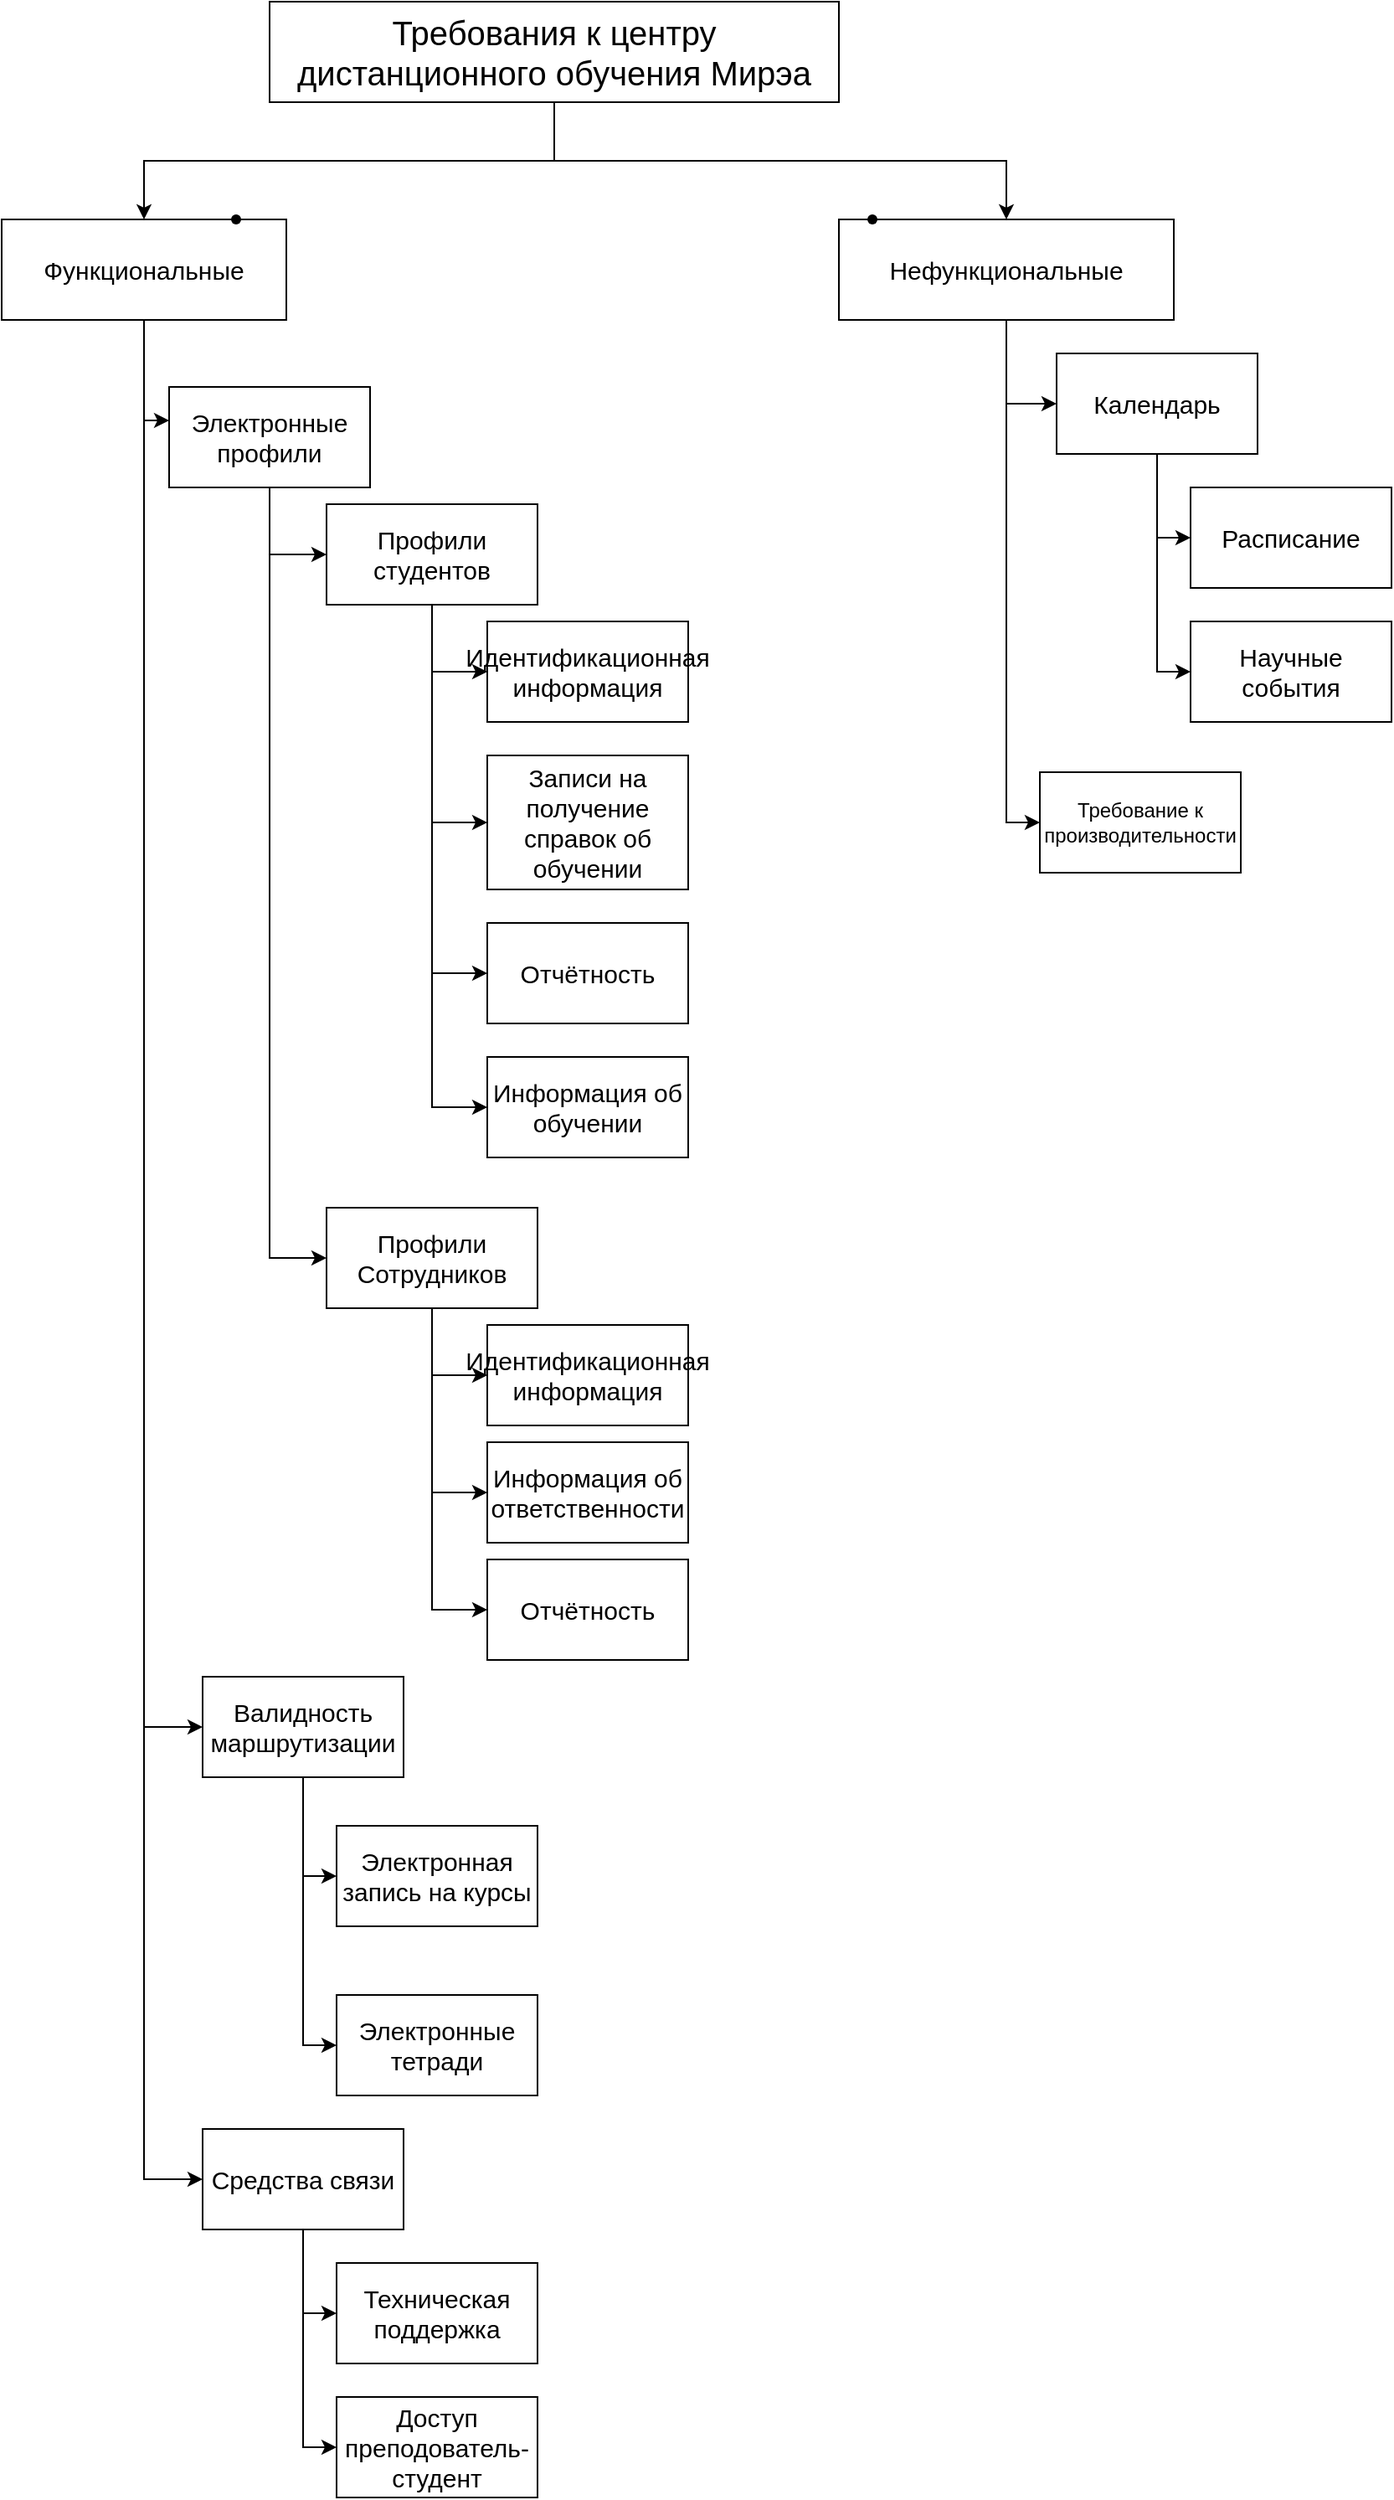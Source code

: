 <mxfile version="17.1.2" type="github">
  <diagram id="ydHm3abZfERVkndK7THx" name="Page-1">
    <mxGraphModel dx="460" dy="752" grid="1" gridSize="10" guides="1" tooltips="1" connect="1" arrows="1" fold="1" page="1" pageScale="1" pageWidth="827" pageHeight="1169" math="0" shadow="0">
      <root>
        <mxCell id="0" />
        <mxCell id="1" parent="0" />
        <mxCell id="hOvXO1Wg6AmRqamyFDoM-5" value="" style="edgeStyle=orthogonalEdgeStyle;rounded=0;orthogonalLoop=1;jettySize=auto;html=1;fontSize=15;entryX=0.5;entryY=0;entryDx=0;entryDy=0;" parent="1" source="hOvXO1Wg6AmRqamyFDoM-1" target="hOvXO1Wg6AmRqamyFDoM-2" edge="1">
          <mxGeometry relative="1" as="geometry" />
        </mxCell>
        <mxCell id="hOvXO1Wg6AmRqamyFDoM-7" value="" style="edgeStyle=orthogonalEdgeStyle;rounded=0;orthogonalLoop=1;jettySize=auto;html=1;fontSize=15;entryX=0.5;entryY=0;entryDx=0;entryDy=0;" parent="1" source="hOvXO1Wg6AmRqamyFDoM-1" target="hOvXO1Wg6AmRqamyFDoM-3" edge="1">
          <mxGeometry relative="1" as="geometry" />
        </mxCell>
        <mxCell id="hOvXO1Wg6AmRqamyFDoM-1" value="&lt;font style=&quot;font-size: 20px&quot;&gt;Требования к центру дистанционного обучения Mирэа&lt;/font&gt;" style="rounded=0;whiteSpace=wrap;html=1;" parent="1" vertex="1">
          <mxGeometry x="280" y="80" width="340" height="60" as="geometry" />
        </mxCell>
        <mxCell id="hOvXO1Wg6AmRqamyFDoM-9" value="" style="edgeStyle=orthogonalEdgeStyle;rounded=0;orthogonalLoop=1;jettySize=auto;html=1;fontSize=15;" parent="1" source="hOvXO1Wg6AmRqamyFDoM-2" target="hOvXO1Wg6AmRqamyFDoM-8" edge="1">
          <mxGeometry relative="1" as="geometry">
            <Array as="points">
              <mxPoint x="205" y="330" />
            </Array>
          </mxGeometry>
        </mxCell>
        <mxCell id="hOvXO1Wg6AmRqamyFDoM-37" style="edgeStyle=orthogonalEdgeStyle;rounded=0;orthogonalLoop=1;jettySize=auto;html=1;entryX=0;entryY=0.5;entryDx=0;entryDy=0;fontSize=15;" parent="1" source="hOvXO1Wg6AmRqamyFDoM-2" target="hOvXO1Wg6AmRqamyFDoM-36" edge="1">
          <mxGeometry relative="1" as="geometry" />
        </mxCell>
        <mxCell id="hOvXO1Wg6AmRqamyFDoM-43" style="edgeStyle=orthogonalEdgeStyle;rounded=0;orthogonalLoop=1;jettySize=auto;html=1;entryX=0;entryY=0.5;entryDx=0;entryDy=0;fontSize=15;" parent="1" source="hOvXO1Wg6AmRqamyFDoM-2" target="hOvXO1Wg6AmRqamyFDoM-42" edge="1">
          <mxGeometry relative="1" as="geometry" />
        </mxCell>
        <mxCell id="hOvXO1Wg6AmRqamyFDoM-2" value="&lt;font style=&quot;font-size: 15px&quot;&gt;Функциональные&lt;/font&gt;" style="rounded=0;whiteSpace=wrap;html=1;" parent="1" vertex="1">
          <mxGeometry x="120" y="210" width="170" height="60" as="geometry" />
        </mxCell>
        <mxCell id="hOvXO1Wg6AmRqamyFDoM-49" style="edgeStyle=orthogonalEdgeStyle;rounded=0;orthogonalLoop=1;jettySize=auto;html=1;entryX=0;entryY=0.5;entryDx=0;entryDy=0;fontSize=15;" parent="1" source="hOvXO1Wg6AmRqamyFDoM-3" target="hOvXO1Wg6AmRqamyFDoM-48" edge="1">
          <mxGeometry relative="1" as="geometry" />
        </mxCell>
        <mxCell id="3uBEEEVFxC_eS2De5SyL-2" style="edgeStyle=orthogonalEdgeStyle;rounded=0;orthogonalLoop=1;jettySize=auto;html=1;entryX=0;entryY=0.5;entryDx=0;entryDy=0;" edge="1" parent="1" source="hOvXO1Wg6AmRqamyFDoM-3" target="3uBEEEVFxC_eS2De5SyL-1">
          <mxGeometry relative="1" as="geometry" />
        </mxCell>
        <mxCell id="hOvXO1Wg6AmRqamyFDoM-3" value="Нефункциональные" style="rounded=0;whiteSpace=wrap;html=1;fontSize=15;" parent="1" vertex="1">
          <mxGeometry x="620" y="210" width="200" height="60" as="geometry" />
        </mxCell>
        <mxCell id="hOvXO1Wg6AmRqamyFDoM-4" value="" style="shape=waypoint;sketch=0;size=6;pointerEvents=1;points=[];fillColor=default;resizable=0;rotatable=0;perimeter=centerPerimeter;snapToPoint=1;rounded=0;" parent="1" vertex="1">
          <mxGeometry x="240" y="190" width="40" height="40" as="geometry" />
        </mxCell>
        <mxCell id="hOvXO1Wg6AmRqamyFDoM-6" value="" style="shape=waypoint;sketch=0;size=6;pointerEvents=1;points=[];fillColor=default;resizable=0;rotatable=0;perimeter=centerPerimeter;snapToPoint=1;rounded=0;" parent="1" vertex="1">
          <mxGeometry x="620" y="190" width="40" height="40" as="geometry" />
        </mxCell>
        <mxCell id="hOvXO1Wg6AmRqamyFDoM-19" style="edgeStyle=orthogonalEdgeStyle;rounded=0;orthogonalLoop=1;jettySize=auto;html=1;entryX=0;entryY=0.5;entryDx=0;entryDy=0;fontSize=15;" parent="1" source="hOvXO1Wg6AmRqamyFDoM-8" target="hOvXO1Wg6AmRqamyFDoM-11" edge="1">
          <mxGeometry relative="1" as="geometry" />
        </mxCell>
        <mxCell id="hOvXO1Wg6AmRqamyFDoM-28" style="edgeStyle=orthogonalEdgeStyle;rounded=0;orthogonalLoop=1;jettySize=auto;html=1;entryX=0;entryY=0.5;entryDx=0;entryDy=0;fontSize=15;" parent="1" source="hOvXO1Wg6AmRqamyFDoM-8" target="hOvXO1Wg6AmRqamyFDoM-10" edge="1">
          <mxGeometry relative="1" as="geometry" />
        </mxCell>
        <mxCell id="hOvXO1Wg6AmRqamyFDoM-8" value="Электронные профили" style="rounded=0;whiteSpace=wrap;html=1;fontSize=15;" parent="1" vertex="1">
          <mxGeometry x="220" y="310" width="120" height="60" as="geometry" />
        </mxCell>
        <mxCell id="hOvXO1Wg6AmRqamyFDoM-20" style="edgeStyle=orthogonalEdgeStyle;rounded=0;orthogonalLoop=1;jettySize=auto;html=1;entryX=0;entryY=0.5;entryDx=0;entryDy=0;fontSize=15;" parent="1" source="hOvXO1Wg6AmRqamyFDoM-10" target="hOvXO1Wg6AmRqamyFDoM-17" edge="1">
          <mxGeometry relative="1" as="geometry" />
        </mxCell>
        <mxCell id="hOvXO1Wg6AmRqamyFDoM-23" style="edgeStyle=orthogonalEdgeStyle;rounded=0;orthogonalLoop=1;jettySize=auto;html=1;entryX=0;entryY=0.5;entryDx=0;entryDy=0;fontSize=15;" parent="1" source="hOvXO1Wg6AmRqamyFDoM-10" target="hOvXO1Wg6AmRqamyFDoM-22" edge="1">
          <mxGeometry relative="1" as="geometry" />
        </mxCell>
        <mxCell id="hOvXO1Wg6AmRqamyFDoM-24" style="edgeStyle=orthogonalEdgeStyle;rounded=0;orthogonalLoop=1;jettySize=auto;html=1;entryX=0;entryY=0.5;entryDx=0;entryDy=0;fontSize=15;" parent="1" source="hOvXO1Wg6AmRqamyFDoM-10" target="hOvXO1Wg6AmRqamyFDoM-12" edge="1">
          <mxGeometry relative="1" as="geometry" />
        </mxCell>
        <mxCell id="hOvXO1Wg6AmRqamyFDoM-27" style="edgeStyle=orthogonalEdgeStyle;rounded=0;orthogonalLoop=1;jettySize=auto;html=1;entryX=0;entryY=0.5;entryDx=0;entryDy=0;fontSize=15;" parent="1" source="hOvXO1Wg6AmRqamyFDoM-10" target="hOvXO1Wg6AmRqamyFDoM-26" edge="1">
          <mxGeometry relative="1" as="geometry" />
        </mxCell>
        <mxCell id="hOvXO1Wg6AmRqamyFDoM-10" value="Профили студентов" style="rounded=0;whiteSpace=wrap;html=1;fontSize=15;" parent="1" vertex="1">
          <mxGeometry x="314" y="380" width="126" height="60" as="geometry" />
        </mxCell>
        <mxCell id="hOvXO1Wg6AmRqamyFDoM-31" style="edgeStyle=orthogonalEdgeStyle;rounded=0;orthogonalLoop=1;jettySize=auto;html=1;entryX=0;entryY=0.5;entryDx=0;entryDy=0;fontSize=15;" parent="1" source="hOvXO1Wg6AmRqamyFDoM-11" target="hOvXO1Wg6AmRqamyFDoM-30" edge="1">
          <mxGeometry relative="1" as="geometry" />
        </mxCell>
        <mxCell id="hOvXO1Wg6AmRqamyFDoM-33" style="edgeStyle=orthogonalEdgeStyle;rounded=0;orthogonalLoop=1;jettySize=auto;html=1;entryX=0;entryY=0.5;entryDx=0;entryDy=0;fontSize=15;" parent="1" source="hOvXO1Wg6AmRqamyFDoM-11" target="hOvXO1Wg6AmRqamyFDoM-32" edge="1">
          <mxGeometry relative="1" as="geometry" />
        </mxCell>
        <mxCell id="hOvXO1Wg6AmRqamyFDoM-35" style="edgeStyle=orthogonalEdgeStyle;rounded=0;orthogonalLoop=1;jettySize=auto;html=1;entryX=0;entryY=0.5;entryDx=0;entryDy=0;fontSize=15;" parent="1" source="hOvXO1Wg6AmRqamyFDoM-11" target="hOvXO1Wg6AmRqamyFDoM-34" edge="1">
          <mxGeometry relative="1" as="geometry" />
        </mxCell>
        <mxCell id="hOvXO1Wg6AmRqamyFDoM-11" value="Профили Сотрудников" style="rounded=0;whiteSpace=wrap;html=1;fontSize=15;" parent="1" vertex="1">
          <mxGeometry x="314" y="800" width="126" height="60" as="geometry" />
        </mxCell>
        <mxCell id="hOvXO1Wg6AmRqamyFDoM-12" value="Идентификационная информация" style="rounded=0;whiteSpace=wrap;html=1;fontSize=15;" parent="1" vertex="1">
          <mxGeometry x="410" y="450" width="120" height="60" as="geometry" />
        </mxCell>
        <mxCell id="hOvXO1Wg6AmRqamyFDoM-17" value="Записи на получение справок об обучении" style="rounded=0;whiteSpace=wrap;html=1;fontSize=15;" parent="1" vertex="1">
          <mxGeometry x="410" y="530" width="120" height="80" as="geometry" />
        </mxCell>
        <mxCell id="hOvXO1Wg6AmRqamyFDoM-22" value="Отчётность" style="rounded=0;whiteSpace=wrap;html=1;fontSize=15;" parent="1" vertex="1">
          <mxGeometry x="410" y="630" width="120" height="60" as="geometry" />
        </mxCell>
        <mxCell id="hOvXO1Wg6AmRqamyFDoM-26" value="Информация об&lt;br&gt;обучении" style="rounded=0;whiteSpace=wrap;html=1;fontSize=15;" parent="1" vertex="1">
          <mxGeometry x="410" y="710" width="120" height="60" as="geometry" />
        </mxCell>
        <mxCell id="hOvXO1Wg6AmRqamyFDoM-30" value="Идентификационная информация" style="rounded=0;whiteSpace=wrap;html=1;fontSize=15;" parent="1" vertex="1">
          <mxGeometry x="410" y="870" width="120" height="60" as="geometry" />
        </mxCell>
        <mxCell id="hOvXO1Wg6AmRqamyFDoM-32" value="Информация об&lt;br&gt;ответственности" style="rounded=0;whiteSpace=wrap;html=1;fontSize=15;" parent="1" vertex="1">
          <mxGeometry x="410" y="940" width="120" height="60" as="geometry" />
        </mxCell>
        <mxCell id="hOvXO1Wg6AmRqamyFDoM-34" value="Отчётность" style="rounded=0;whiteSpace=wrap;html=1;fontSize=15;" parent="1" vertex="1">
          <mxGeometry x="410" y="1010" width="120" height="60" as="geometry" />
        </mxCell>
        <mxCell id="hOvXO1Wg6AmRqamyFDoM-39" style="edgeStyle=orthogonalEdgeStyle;rounded=0;orthogonalLoop=1;jettySize=auto;html=1;entryX=0;entryY=0.5;entryDx=0;entryDy=0;fontSize=15;" parent="1" source="hOvXO1Wg6AmRqamyFDoM-36" target="hOvXO1Wg6AmRqamyFDoM-38" edge="1">
          <mxGeometry relative="1" as="geometry" />
        </mxCell>
        <mxCell id="hOvXO1Wg6AmRqamyFDoM-41" style="edgeStyle=orthogonalEdgeStyle;rounded=0;orthogonalLoop=1;jettySize=auto;html=1;entryX=0;entryY=0.5;entryDx=0;entryDy=0;fontSize=15;" parent="1" source="hOvXO1Wg6AmRqamyFDoM-36" target="hOvXO1Wg6AmRqamyFDoM-40" edge="1">
          <mxGeometry relative="1" as="geometry" />
        </mxCell>
        <mxCell id="hOvXO1Wg6AmRqamyFDoM-36" value="Валидность маршрутизации" style="rounded=0;whiteSpace=wrap;html=1;fontSize=15;" parent="1" vertex="1">
          <mxGeometry x="240" y="1080" width="120" height="60" as="geometry" />
        </mxCell>
        <mxCell id="hOvXO1Wg6AmRqamyFDoM-38" value="Электронная запись на курсы" style="rounded=0;whiteSpace=wrap;html=1;fontSize=15;" parent="1" vertex="1">
          <mxGeometry x="320" y="1169" width="120" height="60" as="geometry" />
        </mxCell>
        <mxCell id="hOvXO1Wg6AmRqamyFDoM-40" value="Электронные тетради" style="rounded=0;whiteSpace=wrap;html=1;fontSize=15;" parent="1" vertex="1">
          <mxGeometry x="320" y="1270" width="120" height="60" as="geometry" />
        </mxCell>
        <mxCell id="hOvXO1Wg6AmRqamyFDoM-45" style="edgeStyle=orthogonalEdgeStyle;rounded=0;orthogonalLoop=1;jettySize=auto;html=1;entryX=0;entryY=0.5;entryDx=0;entryDy=0;fontSize=15;" parent="1" source="hOvXO1Wg6AmRqamyFDoM-42" target="hOvXO1Wg6AmRqamyFDoM-44" edge="1">
          <mxGeometry relative="1" as="geometry" />
        </mxCell>
        <mxCell id="hOvXO1Wg6AmRqamyFDoM-47" style="edgeStyle=orthogonalEdgeStyle;rounded=0;orthogonalLoop=1;jettySize=auto;html=1;entryX=0;entryY=0.5;entryDx=0;entryDy=0;fontSize=15;" parent="1" source="hOvXO1Wg6AmRqamyFDoM-42" target="hOvXO1Wg6AmRqamyFDoM-46" edge="1">
          <mxGeometry relative="1" as="geometry" />
        </mxCell>
        <mxCell id="hOvXO1Wg6AmRqamyFDoM-42" value="Средства связи" style="rounded=0;whiteSpace=wrap;html=1;fontSize=15;" parent="1" vertex="1">
          <mxGeometry x="240" y="1350" width="120" height="60" as="geometry" />
        </mxCell>
        <mxCell id="hOvXO1Wg6AmRqamyFDoM-44" value="Техническая поддержка" style="rounded=0;whiteSpace=wrap;html=1;fontSize=15;" parent="1" vertex="1">
          <mxGeometry x="320" y="1430" width="120" height="60" as="geometry" />
        </mxCell>
        <mxCell id="hOvXO1Wg6AmRqamyFDoM-46" value="Доступ преподователь-студент" style="rounded=0;whiteSpace=wrap;html=1;fontSize=15;" parent="1" vertex="1">
          <mxGeometry x="320" y="1510" width="120" height="60" as="geometry" />
        </mxCell>
        <mxCell id="hOvXO1Wg6AmRqamyFDoM-51" style="edgeStyle=orthogonalEdgeStyle;rounded=0;orthogonalLoop=1;jettySize=auto;html=1;entryX=0;entryY=0.5;entryDx=0;entryDy=0;fontSize=15;" parent="1" source="hOvXO1Wg6AmRqamyFDoM-48" target="hOvXO1Wg6AmRqamyFDoM-50" edge="1">
          <mxGeometry relative="1" as="geometry" />
        </mxCell>
        <mxCell id="hOvXO1Wg6AmRqamyFDoM-53" style="edgeStyle=orthogonalEdgeStyle;rounded=0;orthogonalLoop=1;jettySize=auto;html=1;entryX=0;entryY=0.5;entryDx=0;entryDy=0;fontSize=15;" parent="1" source="hOvXO1Wg6AmRqamyFDoM-48" target="hOvXO1Wg6AmRqamyFDoM-52" edge="1">
          <mxGeometry relative="1" as="geometry" />
        </mxCell>
        <mxCell id="hOvXO1Wg6AmRqamyFDoM-48" value="Календарь" style="rounded=0;whiteSpace=wrap;html=1;fontSize=15;" parent="1" vertex="1">
          <mxGeometry x="750" y="290" width="120" height="60" as="geometry" />
        </mxCell>
        <mxCell id="hOvXO1Wg6AmRqamyFDoM-50" value="Расписание" style="rounded=0;whiteSpace=wrap;html=1;fontSize=15;" parent="1" vertex="1">
          <mxGeometry x="830" y="370" width="120" height="60" as="geometry" />
        </mxCell>
        <mxCell id="hOvXO1Wg6AmRqamyFDoM-52" value="Научные события" style="rounded=0;whiteSpace=wrap;html=1;fontSize=15;" parent="1" vertex="1">
          <mxGeometry x="830" y="450" width="120" height="60" as="geometry" />
        </mxCell>
        <mxCell id="3uBEEEVFxC_eS2De5SyL-1" value="Требование к производительности" style="rounded=0;whiteSpace=wrap;html=1;" vertex="1" parent="1">
          <mxGeometry x="740" y="540" width="120" height="60" as="geometry" />
        </mxCell>
      </root>
    </mxGraphModel>
  </diagram>
</mxfile>
